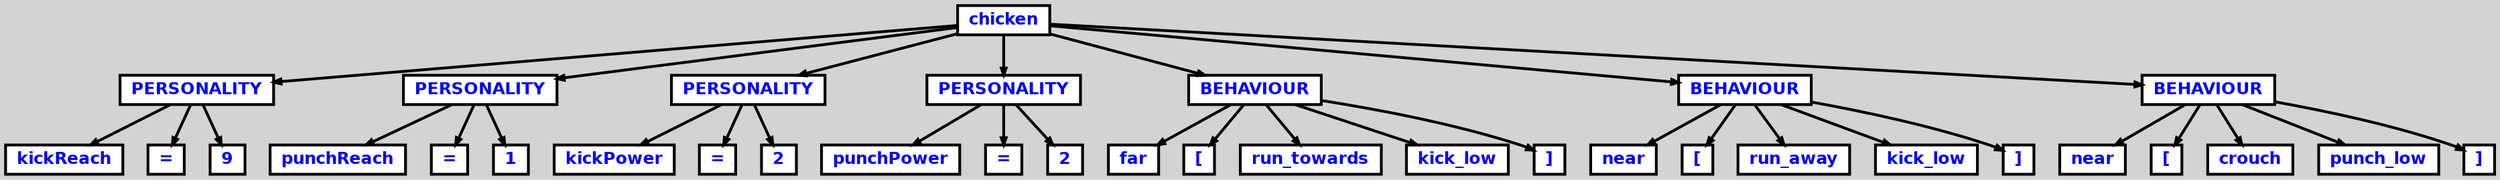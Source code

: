 digraph {

	ordering=out;
	ranksep=.4;
	bgcolor="lightgrey"; node [shape=box, fixedsize=false, fontsize=12, fontname="Helvetica-bold", fontcolor="blue"
		width=.25, height=.25, color="black", fillcolor="white", style="filled, solid, bold"];
	edge [arrowsize=.5, color="black", style="bold"]

  n0 [label="chicken"];
  n1 [label="PERSONALITY"];
  n1 [label="PERSONALITY"];
  n2 [label="kickReach"];
  n3 [label="="];
  n4 [label="9"];
  n5 [label="PERSONALITY"];
  n5 [label="PERSONALITY"];
  n6 [label="punchReach"];
  n7 [label="="];
  n8 [label="1"];
  n9 [label="PERSONALITY"];
  n9 [label="PERSONALITY"];
  n10 [label="kickPower"];
  n11 [label="="];
  n12 [label="2"];
  n13 [label="PERSONALITY"];
  n13 [label="PERSONALITY"];
  n14 [label="punchPower"];
  n15 [label="="];
  n16 [label="2"];
  n17 [label="BEHAVIOUR"];
  n17 [label="BEHAVIOUR"];
  n18 [label="far"];
  n19 [label="["];
  n20 [label="run_towards"];
  n21 [label="kick_low"];
  n22 [label="]"];
  n23 [label="BEHAVIOUR"];
  n23 [label="BEHAVIOUR"];
  n24 [label="near"];
  n25 [label="["];
  n26 [label="run_away"];
  n27 [label="kick_low"];
  n28 [label="]"];
  n29 [label="BEHAVIOUR"];
  n29 [label="BEHAVIOUR"];
  n30 [label="near"];
  n31 [label="["];
  n32 [label="crouch"];
  n33 [label="punch_low"];
  n34 [label="]"];

  n0 -> n1 // "chicken" -> "PERSONALITY"
  n1 -> n2 // "PERSONALITY" -> "kickReach"
  n1 -> n3 // "PERSONALITY" -> "="
  n1 -> n4 // "PERSONALITY" -> "9"
  n0 -> n5 // "chicken" -> "PERSONALITY"
  n5 -> n6 // "PERSONALITY" -> "punchReach"
  n5 -> n7 // "PERSONALITY" -> "="
  n5 -> n8 // "PERSONALITY" -> "1"
  n0 -> n9 // "chicken" -> "PERSONALITY"
  n9 -> n10 // "PERSONALITY" -> "kickPower"
  n9 -> n11 // "PERSONALITY" -> "="
  n9 -> n12 // "PERSONALITY" -> "2"
  n0 -> n13 // "chicken" -> "PERSONALITY"
  n13 -> n14 // "PERSONALITY" -> "punchPower"
  n13 -> n15 // "PERSONALITY" -> "="
  n13 -> n16 // "PERSONALITY" -> "2"
  n0 -> n17 // "chicken" -> "BEHAVIOUR"
  n17 -> n18 // "BEHAVIOUR" -> "far"
  n17 -> n19 // "BEHAVIOUR" -> "["
  n17 -> n20 // "BEHAVIOUR" -> "run_towards"
  n17 -> n21 // "BEHAVIOUR" -> "kick_low"
  n17 -> n22 // "BEHAVIOUR" -> "]"
  n0 -> n23 // "chicken" -> "BEHAVIOUR"
  n23 -> n24 // "BEHAVIOUR" -> "near"
  n23 -> n25 // "BEHAVIOUR" -> "["
  n23 -> n26 // "BEHAVIOUR" -> "run_away"
  n23 -> n27 // "BEHAVIOUR" -> "kick_low"
  n23 -> n28 // "BEHAVIOUR" -> "]"
  n0 -> n29 // "chicken" -> "BEHAVIOUR"
  n29 -> n30 // "BEHAVIOUR" -> "near"
  n29 -> n31 // "BEHAVIOUR" -> "["
  n29 -> n32 // "BEHAVIOUR" -> "crouch"
  n29 -> n33 // "BEHAVIOUR" -> "punch_low"
  n29 -> n34 // "BEHAVIOUR" -> "]"

}
